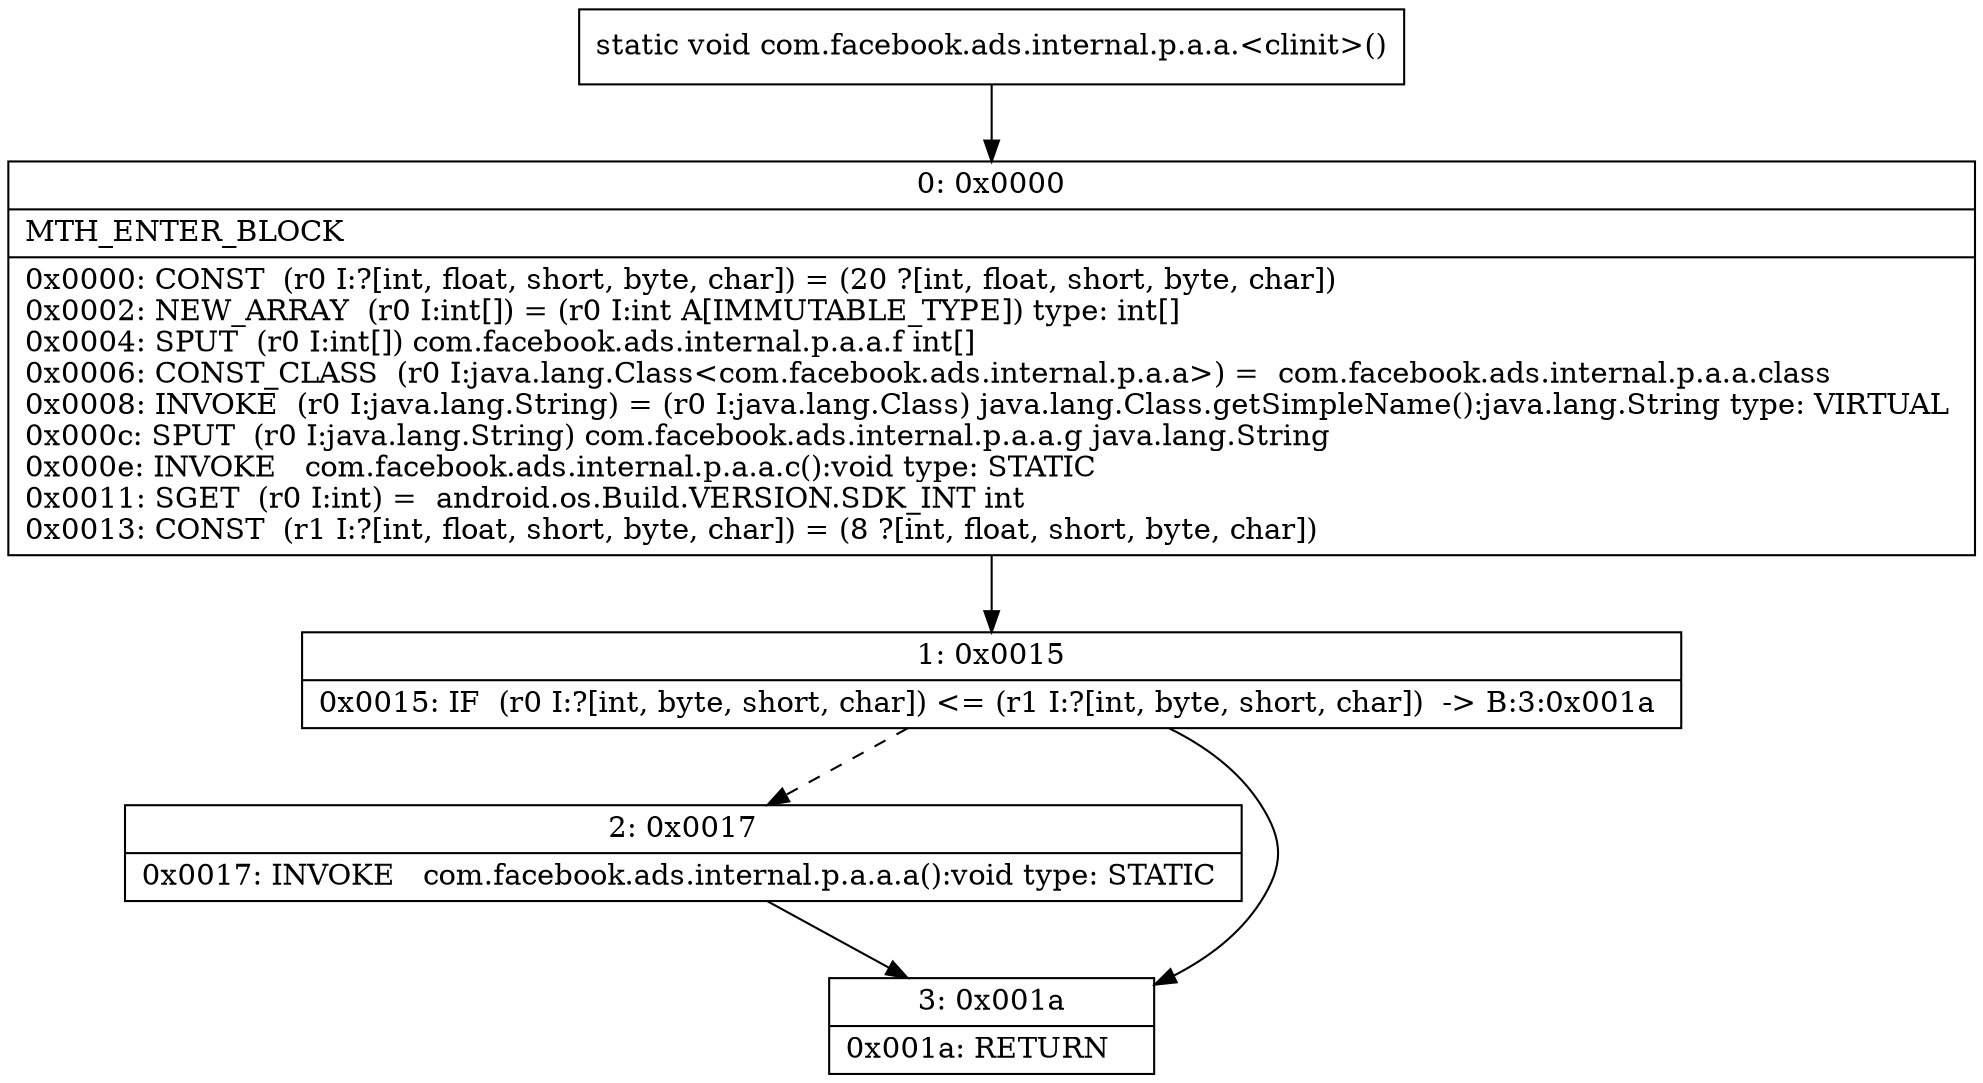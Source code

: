digraph "CFG forcom.facebook.ads.internal.p.a.a.\<clinit\>()V" {
Node_0 [shape=record,label="{0\:\ 0x0000|MTH_ENTER_BLOCK\l|0x0000: CONST  (r0 I:?[int, float, short, byte, char]) = (20 ?[int, float, short, byte, char]) \l0x0002: NEW_ARRAY  (r0 I:int[]) = (r0 I:int A[IMMUTABLE_TYPE]) type: int[] \l0x0004: SPUT  (r0 I:int[]) com.facebook.ads.internal.p.a.a.f int[] \l0x0006: CONST_CLASS  (r0 I:java.lang.Class\<com.facebook.ads.internal.p.a.a\>) =  com.facebook.ads.internal.p.a.a.class \l0x0008: INVOKE  (r0 I:java.lang.String) = (r0 I:java.lang.Class) java.lang.Class.getSimpleName():java.lang.String type: VIRTUAL \l0x000c: SPUT  (r0 I:java.lang.String) com.facebook.ads.internal.p.a.a.g java.lang.String \l0x000e: INVOKE   com.facebook.ads.internal.p.a.a.c():void type: STATIC \l0x0011: SGET  (r0 I:int) =  android.os.Build.VERSION.SDK_INT int \l0x0013: CONST  (r1 I:?[int, float, short, byte, char]) = (8 ?[int, float, short, byte, char]) \l}"];
Node_1 [shape=record,label="{1\:\ 0x0015|0x0015: IF  (r0 I:?[int, byte, short, char]) \<= (r1 I:?[int, byte, short, char])  \-\> B:3:0x001a \l}"];
Node_2 [shape=record,label="{2\:\ 0x0017|0x0017: INVOKE   com.facebook.ads.internal.p.a.a.a():void type: STATIC \l}"];
Node_3 [shape=record,label="{3\:\ 0x001a|0x001a: RETURN   \l}"];
MethodNode[shape=record,label="{static void com.facebook.ads.internal.p.a.a.\<clinit\>() }"];
MethodNode -> Node_0;
Node_0 -> Node_1;
Node_1 -> Node_2[style=dashed];
Node_1 -> Node_3;
Node_2 -> Node_3;
}

